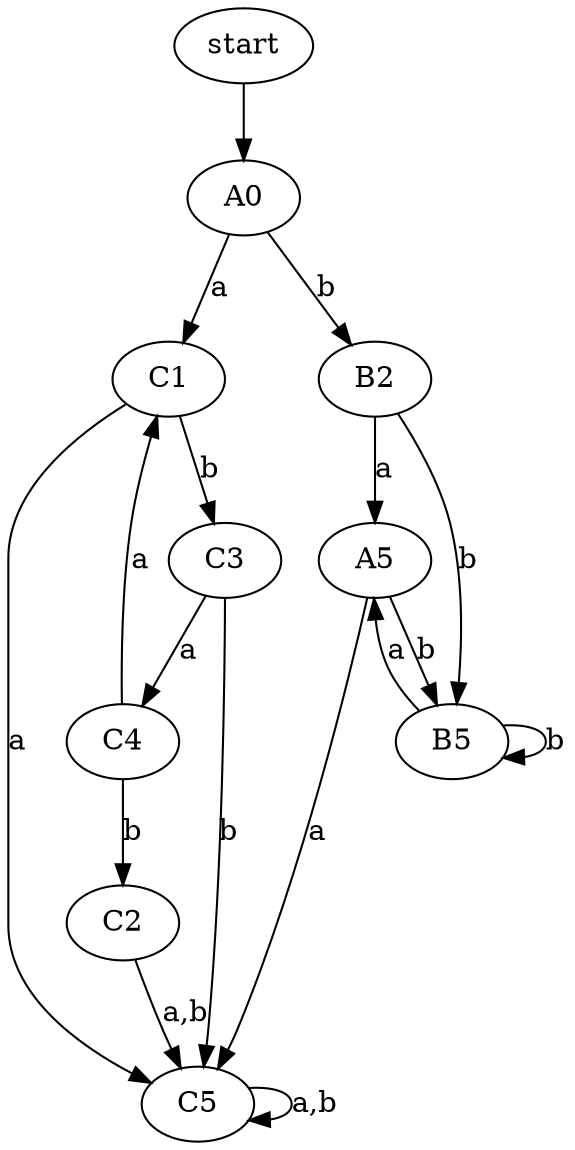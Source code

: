 digraph M3 {
  alphabet="a, b"
  accept="A0, B2, A5, C2"

  start -> A0
  A0 -> C1 [label="a"]
  A0 -> B2 [label="b"]
  B2 -> A5 [label="a"]
  B2 -> B5 [label="b"]
  C1 -> C5 [label="a"]
  C1 -> C3 [label="b"]
  A5 -> C5 [label="a"]
  A5 -> B5 [label="b"]
  B5 -> A5 [label="a"]
  B5 -> B5 [label="b"]
  C5 -> C5 [label="a,b"]
  C3 -> C4 [label="a"]
  C3 -> C5 [label="b"]
  C4 -> C1 [label="a"]
  C4 -> C2 [label="b"]
  C2 -> C5 [label="a,b"]
}
